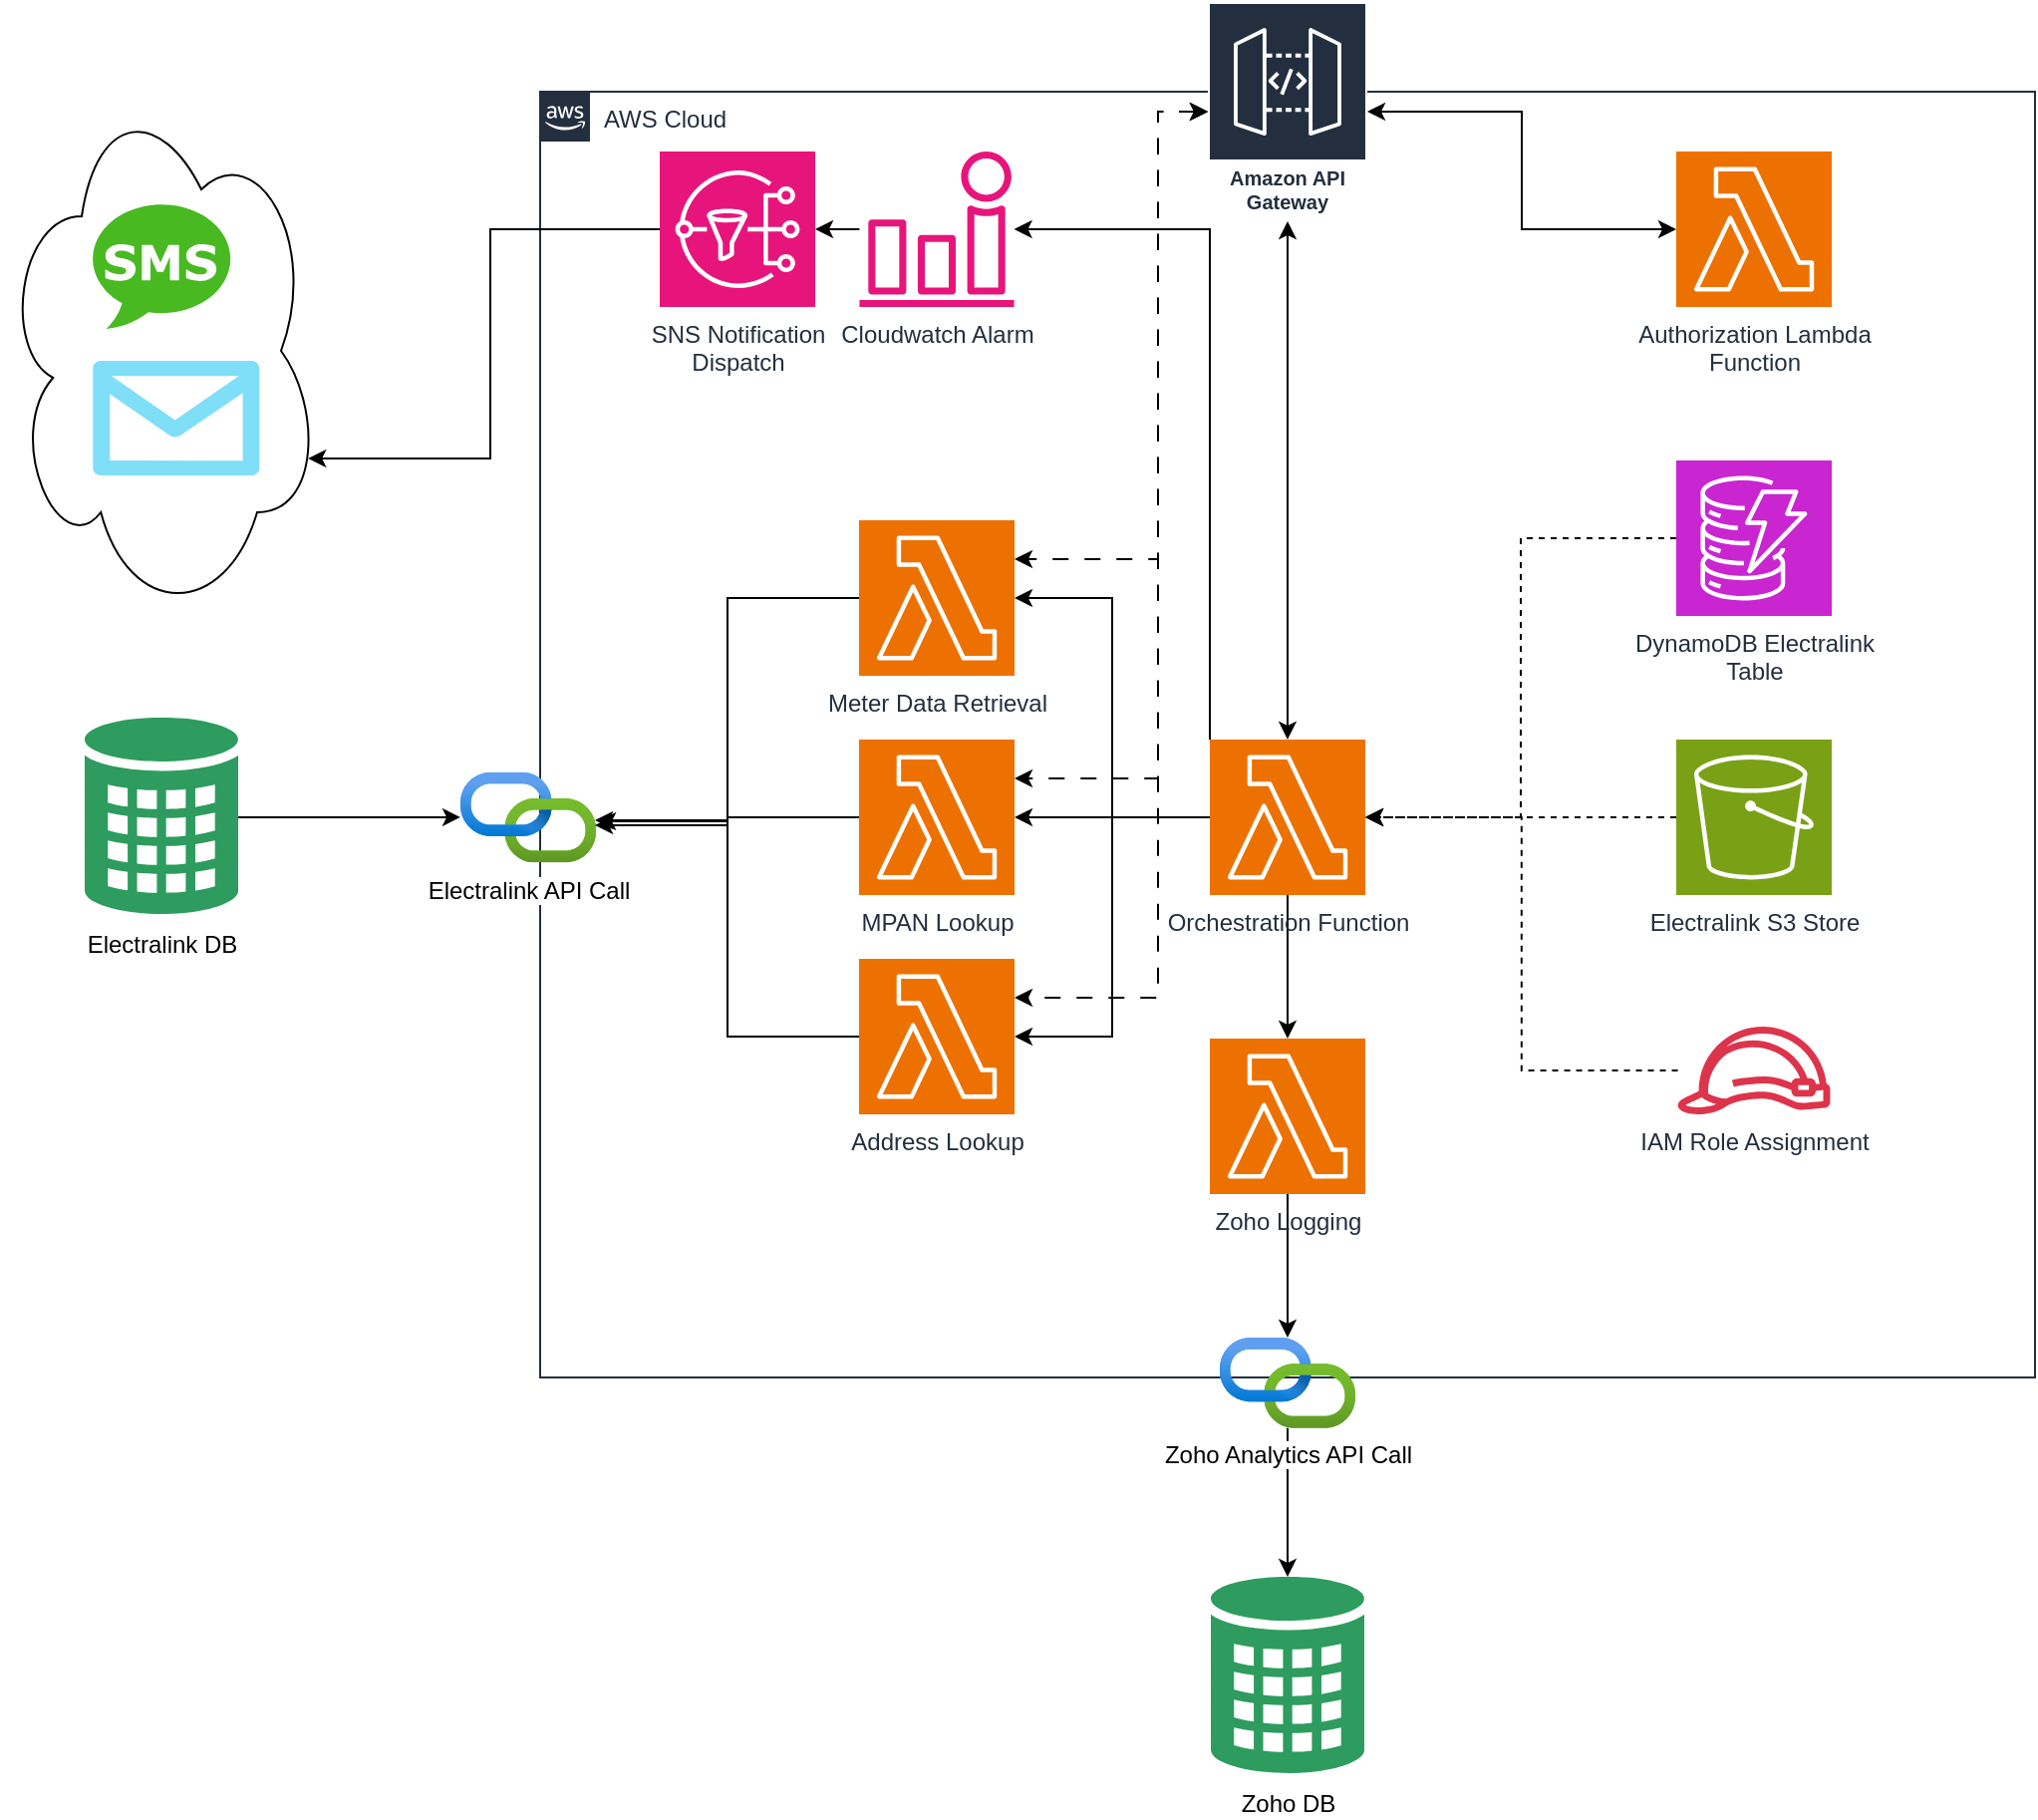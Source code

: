 <mxfile version="24.0.7" type="github">
  <diagram id="Ht1M8jgEwFfnCIfOTk4-" name="Page-1">
    <mxGraphModel dx="844" dy="2409" grid="1" gridSize="10" guides="1" tooltips="1" connect="1" arrows="1" fold="1" page="1" pageScale="1" pageWidth="1169" pageHeight="827" math="0" shadow="0">
      <root>
        <mxCell id="0" />
        <mxCell id="1" parent="0" />
        <mxCell id="vprCxGWxDhBr143Cb13M-6" value="Electralink DB" style="sketch=0;html=1;aspect=fixed;strokeColor=none;shadow=0;align=center;fillColor=#2D9C5E;verticalAlign=top;labelPosition=center;verticalLabelPosition=bottom;shape=mxgraph.gcp2.external_data_center" parent="1" vertex="1">
          <mxGeometry x="91.5" y="-1271" width="77" height="100" as="geometry" />
        </mxCell>
        <mxCell id="vprCxGWxDhBr143Cb13M-8" value="Zoho DB" style="sketch=0;html=1;aspect=fixed;strokeColor=none;shadow=0;align=center;fillColor=#2D9C5E;verticalAlign=top;labelPosition=center;verticalLabelPosition=bottom;shape=mxgraph.gcp2.external_data_center" parent="1" vertex="1">
          <mxGeometry x="656.5" y="-840" width="77" height="100" as="geometry" />
        </mxCell>
        <mxCell id="vprCxGWxDhBr143Cb13M-21" style="edgeStyle=orthogonalEdgeStyle;rounded=0;orthogonalLoop=1;jettySize=auto;html=1;" parent="1" source="vprCxGWxDhBr143Cb13M-9" target="vprCxGWxDhBr143Cb13M-8" edge="1">
          <mxGeometry relative="1" as="geometry" />
        </mxCell>
        <mxCell id="vprCxGWxDhBr143Cb13M-10" value="AWS Cloud" style="points=[[0,0],[0.25,0],[0.5,0],[0.75,0],[1,0],[1,0.25],[1,0.5],[1,0.75],[1,1],[0.75,1],[0.5,1],[0.25,1],[0,1],[0,0.75],[0,0.5],[0,0.25]];outlineConnect=0;gradientColor=none;html=1;whiteSpace=wrap;fontSize=12;fontStyle=0;container=0;pointerEvents=0;collapsible=0;recursiveResize=0;shape=mxgraph.aws4.group;grIcon=mxgraph.aws4.group_aws_cloud_alt;strokeColor=#232F3E;fillColor=none;verticalAlign=top;align=left;spacingLeft=30;fontColor=#232F3E;dashed=0;" parent="1" vertex="1">
          <mxGeometry x="320" y="-1585" width="750" height="645" as="geometry" />
        </mxCell>
        <mxCell id="vprCxGWxDhBr143Cb13M-19" style="edgeStyle=orthogonalEdgeStyle;rounded=0;orthogonalLoop=1;jettySize=auto;html=1;endArrow=none;endFill=0;startArrow=classic;startFill=1;" parent="1" source="vprCxGWxDhBr143Cb13M-7" target="vprCxGWxDhBr143Cb13M-6" edge="1">
          <mxGeometry relative="1" as="geometry" />
        </mxCell>
        <mxCell id="H6YpS96diYnmcuf0h5bm-19" style="edgeStyle=orthogonalEdgeStyle;rounded=0;orthogonalLoop=1;jettySize=auto;html=1;entryX=0.96;entryY=0.7;entryDx=0;entryDy=0;entryPerimeter=0;" parent="1" source="H6YpS96diYnmcuf0h5bm-9" target="H6YpS96diYnmcuf0h5bm-17" edge="1">
          <mxGeometry relative="1" as="geometry" />
        </mxCell>
        <mxCell id="vprCxGWxDhBr143Cb13M-9" value="Zoho Analytics API Call" style="image;aspect=fixed;html=1;points=[];align=center;fontSize=12;image=img/lib/azure2/devops/API_Connections.svg;" parent="1" vertex="1">
          <mxGeometry x="661" y="-960" width="68" height="45.32" as="geometry" />
        </mxCell>
        <mxCell id="LjyLm-vrqYKXXPzVkxiu-5" style="edgeStyle=orthogonalEdgeStyle;rounded=0;orthogonalLoop=1;jettySize=auto;html=1;startArrow=classic;startFill=1;endArrow=none;endFill=0;" parent="1" source="vprCxGWxDhBr143Cb13M-9" target="LjyLm-vrqYKXXPzVkxiu-3" edge="1">
          <mxGeometry relative="1" as="geometry" />
        </mxCell>
        <mxCell id="vprCxGWxDhBr143Cb13M-4" value="Authorization Lambda&lt;div&gt;Function&lt;/div&gt;" style="sketch=0;points=[[0,0,0],[0.25,0,0],[0.5,0,0],[0.75,0,0],[1,0,0],[0,1,0],[0.25,1,0],[0.5,1,0],[0.75,1,0],[1,1,0],[0,0.25,0],[0,0.5,0],[0,0.75,0],[1,0.25,0],[1,0.5,0],[1,0.75,0]];outlineConnect=0;fontColor=#232F3E;fillColor=#ED7100;strokeColor=#ffffff;dashed=0;verticalLabelPosition=bottom;verticalAlign=top;align=center;html=1;fontSize=12;fontStyle=0;aspect=fixed;shape=mxgraph.aws4.resourceIcon;resIcon=mxgraph.aws4.lambda;" parent="1" vertex="1">
          <mxGeometry x="890" y="-1555" width="78" height="78" as="geometry" />
        </mxCell>
        <mxCell id="LjyLm-vrqYKXXPzVkxiu-14" style="edgeStyle=orthogonalEdgeStyle;rounded=0;orthogonalLoop=1;jettySize=auto;html=1;" parent="1" source="vprCxGWxDhBr143Cb13M-11" target="LjyLm-vrqYKXXPzVkxiu-3" edge="1">
          <mxGeometry relative="1" as="geometry" />
        </mxCell>
        <mxCell id="vprCxGWxDhBr143Cb13M-11" value="Orchestration Function" style="sketch=0;points=[[0,0,0],[0.25,0,0],[0.5,0,0],[0.75,0,0],[1,0,0],[0,1,0],[0.25,1,0],[0.5,1,0],[0.75,1,0],[1,1,0],[0,0.25,0],[0,0.5,0],[0,0.75,0],[1,0.25,0],[1,0.5,0],[1,0.75,0]];outlineConnect=0;fontColor=#232F3E;fillColor=#ED7100;strokeColor=#ffffff;dashed=0;verticalLabelPosition=bottom;verticalAlign=top;align=center;html=1;fontSize=12;fontStyle=0;aspect=fixed;shape=mxgraph.aws4.resourceIcon;resIcon=mxgraph.aws4.lambda;gradientColor=none;" parent="1" vertex="1">
          <mxGeometry x="656" y="-1260" width="78" height="78" as="geometry" />
        </mxCell>
        <mxCell id="H6YpS96diYnmcuf0h5bm-13" value="" style="edgeStyle=orthogonalEdgeStyle;rounded=0;orthogonalLoop=1;jettySize=auto;html=1;" parent="1" source="H6YpS96diYnmcuf0h5bm-1" target="H6YpS96diYnmcuf0h5bm-9" edge="1">
          <mxGeometry relative="1" as="geometry" />
        </mxCell>
        <mxCell id="H6YpS96diYnmcuf0h5bm-1" value="Cloudwatch Alarm" style="sketch=0;outlineConnect=0;fontColor=#232F3E;gradientColor=none;fillColor=#E7157B;strokeColor=none;dashed=0;verticalLabelPosition=bottom;verticalAlign=top;align=center;html=1;fontSize=12;fontStyle=0;aspect=fixed;pointerEvents=1;shape=mxgraph.aws4.alarm;" parent="1" vertex="1">
          <mxGeometry x="480" y="-1555" width="78" height="78" as="geometry" />
        </mxCell>
        <mxCell id="H6YpS96diYnmcuf0h5bm-3" style="edgeStyle=orthogonalEdgeStyle;rounded=0;orthogonalLoop=1;jettySize=auto;html=1;entryX=0;entryY=0;entryDx=0;entryDy=0;entryPerimeter=0;startArrow=classic;startFill=1;endArrow=none;endFill=0;" parent="1" source="H6YpS96diYnmcuf0h5bm-1" target="vprCxGWxDhBr143Cb13M-11" edge="1">
          <mxGeometry relative="1" as="geometry" />
        </mxCell>
        <mxCell id="H6YpS96diYnmcuf0h5bm-9" value="SNS Notification&lt;div&gt;Dispatch&lt;/div&gt;" style="sketch=0;points=[[0,0,0],[0.25,0,0],[0.5,0,0],[0.75,0,0],[1,0,0],[0,1,0],[0.25,1,0],[0.5,1,0],[0.75,1,0],[1,1,0],[0,0.25,0],[0,0.5,0],[0,0.75,0],[1,0.25,0],[1,0.5,0],[1,0.75,0]];outlineConnect=0;fontColor=#232F3E;fillColor=#E7157B;strokeColor=#ffffff;dashed=0;verticalLabelPosition=bottom;verticalAlign=top;align=center;html=1;fontSize=12;fontStyle=0;aspect=fixed;shape=mxgraph.aws4.resourceIcon;resIcon=mxgraph.aws4.sns;" parent="1" vertex="1">
          <mxGeometry x="380" y="-1555" width="78" height="78" as="geometry" />
        </mxCell>
        <mxCell id="LjyLm-vrqYKXXPzVkxiu-1" value="MPAN Lookup" style="sketch=0;points=[[0,0,0],[0.25,0,0],[0.5,0,0],[0.75,0,0],[1,0,0],[0,1,0],[0.25,1,0],[0.5,1,0],[0.75,1,0],[1,1,0],[0,0.25,0],[0,0.5,0],[0,0.75,0],[1,0.25,0],[1,0.5,0],[1,0.75,0]];outlineConnect=0;fontColor=#232F3E;fillColor=#ED7100;strokeColor=#ffffff;dashed=0;verticalLabelPosition=bottom;verticalAlign=top;align=center;html=1;fontSize=12;fontStyle=0;aspect=fixed;shape=mxgraph.aws4.resourceIcon;resIcon=mxgraph.aws4.lambda;" parent="1" vertex="1">
          <mxGeometry x="480" y="-1260" width="78" height="78" as="geometry" />
        </mxCell>
        <mxCell id="LjyLm-vrqYKXXPzVkxiu-2" value="Address Lookup" style="sketch=0;points=[[0,0,0],[0.25,0,0],[0.5,0,0],[0.75,0,0],[1,0,0],[0,1,0],[0.25,1,0],[0.5,1,0],[0.75,1,0],[1,1,0],[0,0.25,0],[0,0.5,0],[0,0.75,0],[1,0.25,0],[1,0.5,0],[1,0.75,0]];outlineConnect=0;fontColor=#232F3E;fillColor=#ED7100;strokeColor=#ffffff;dashed=0;verticalLabelPosition=bottom;verticalAlign=top;align=center;html=1;fontSize=12;fontStyle=0;aspect=fixed;shape=mxgraph.aws4.resourceIcon;resIcon=mxgraph.aws4.lambda;" parent="1" vertex="1">
          <mxGeometry x="480" y="-1150" width="78" height="78" as="geometry" />
        </mxCell>
        <mxCell id="LjyLm-vrqYKXXPzVkxiu-3" value="Zoho Logging" style="sketch=0;points=[[0,0,0],[0.25,0,0],[0.5,0,0],[0.75,0,0],[1,0,0],[0,1,0],[0.25,1,0],[0.5,1,0],[0.75,1,0],[1,1,0],[0,0.25,0],[0,0.5,0],[0,0.75,0],[1,0.25,0],[1,0.5,0],[1,0.75,0]];outlineConnect=0;fontColor=#232F3E;fillColor=#ED7100;strokeColor=#ffffff;dashed=0;verticalLabelPosition=bottom;verticalAlign=top;align=center;html=1;fontSize=12;fontStyle=0;aspect=fixed;shape=mxgraph.aws4.resourceIcon;resIcon=mxgraph.aws4.lambda;" parent="1" vertex="1">
          <mxGeometry x="656" y="-1110" width="78" height="78" as="geometry" />
        </mxCell>
        <mxCell id="LjyLm-vrqYKXXPzVkxiu-4" value="Meter Data Retrieval" style="sketch=0;points=[[0,0,0],[0.25,0,0],[0.5,0,0],[0.75,0,0],[1,0,0],[0,1,0],[0.25,1,0],[0.5,1,0],[0.75,1,0],[1,1,0],[0,0.25,0],[0,0.5,0],[0,0.75,0],[1,0.25,0],[1,0.5,0],[1,0.75,0]];outlineConnect=0;fontColor=#232F3E;fillColor=#ED7100;strokeColor=#ffffff;dashed=0;verticalLabelPosition=bottom;verticalAlign=top;align=center;html=1;fontSize=12;fontStyle=0;aspect=fixed;shape=mxgraph.aws4.resourceIcon;resIcon=mxgraph.aws4.lambda;" parent="1" vertex="1">
          <mxGeometry x="480" y="-1370" width="78" height="78" as="geometry" />
        </mxCell>
        <mxCell id="vprCxGWxDhBr143Cb13M-3" value="Amazon API Gateway" style="sketch=0;outlineConnect=0;fontColor=#232F3E;gradientColor=none;strokeColor=#ffffff;fillColor=#232F3E;dashed=0;verticalLabelPosition=middle;verticalAlign=bottom;align=center;html=1;whiteSpace=wrap;fontSize=10;fontStyle=1;spacing=3;shape=mxgraph.aws4.productIcon;prIcon=mxgraph.aws4.api_gateway;" parent="1" vertex="1">
          <mxGeometry x="655" y="-1630" width="80" height="110" as="geometry" />
        </mxCell>
        <mxCell id="vprCxGWxDhBr143Cb13M-12" value="" style="edgeStyle=orthogonalEdgeStyle;rounded=0;orthogonalLoop=1;jettySize=auto;html=1;startArrow=classic;startFill=1;" parent="1" source="vprCxGWxDhBr143Cb13M-3" target="vprCxGWxDhBr143Cb13M-11" edge="1">
          <mxGeometry relative="1" as="geometry" />
        </mxCell>
        <mxCell id="vprCxGWxDhBr143Cb13M-14" value="" style="edgeStyle=orthogonalEdgeStyle;rounded=0;orthogonalLoop=1;jettySize=auto;html=1;startArrow=classic;startFill=1;" parent="1" source="vprCxGWxDhBr143Cb13M-3" target="vprCxGWxDhBr143Cb13M-4" edge="1">
          <mxGeometry relative="1" as="geometry" />
        </mxCell>
        <mxCell id="LjyLm-vrqYKXXPzVkxiu-11" style="edgeStyle=orthogonalEdgeStyle;rounded=0;orthogonalLoop=1;jettySize=auto;html=1;entryX=1;entryY=0.5;entryDx=0;entryDy=0;entryPerimeter=0;" parent="1" source="vprCxGWxDhBr143Cb13M-11" target="LjyLm-vrqYKXXPzVkxiu-4" edge="1">
          <mxGeometry relative="1" as="geometry" />
        </mxCell>
        <mxCell id="LjyLm-vrqYKXXPzVkxiu-12" style="edgeStyle=orthogonalEdgeStyle;rounded=0;orthogonalLoop=1;jettySize=auto;html=1;entryX=1;entryY=0.5;entryDx=0;entryDy=0;entryPerimeter=0;" parent="1" source="vprCxGWxDhBr143Cb13M-11" target="LjyLm-vrqYKXXPzVkxiu-1" edge="1">
          <mxGeometry relative="1" as="geometry" />
        </mxCell>
        <mxCell id="LjyLm-vrqYKXXPzVkxiu-13" style="edgeStyle=orthogonalEdgeStyle;rounded=0;orthogonalLoop=1;jettySize=auto;html=1;entryX=1;entryY=0.5;entryDx=0;entryDy=0;entryPerimeter=0;" parent="1" source="vprCxGWxDhBr143Cb13M-11" target="LjyLm-vrqYKXXPzVkxiu-2" edge="1">
          <mxGeometry relative="1" as="geometry" />
        </mxCell>
        <mxCell id="H6YpS96diYnmcuf0h5bm-4" value="IAM Role Assignment" style="sketch=0;outlineConnect=0;fontColor=#232F3E;gradientColor=none;fillColor=#DD344C;strokeColor=none;dashed=0;verticalLabelPosition=bottom;verticalAlign=top;align=center;html=1;fontSize=12;fontStyle=0;aspect=fixed;pointerEvents=1;shape=mxgraph.aws4.role;" parent="1" vertex="1">
          <mxGeometry x="890" y="-1116" width="78" height="44" as="geometry" />
        </mxCell>
        <mxCell id="vprCxGWxDhBr143Cb13M-22" value="Electralink S3 Store" style="sketch=0;points=[[0,0,0],[0.25,0,0],[0.5,0,0],[0.75,0,0],[1,0,0],[0,1,0],[0.25,1,0],[0.5,1,0],[0.75,1,0],[1,1,0],[0,0.25,0],[0,0.5,0],[0,0.75,0],[1,0.25,0],[1,0.5,0],[1,0.75,0]];outlineConnect=0;fontColor=#232F3E;fillColor=#7AA116;strokeColor=#ffffff;dashed=0;verticalLabelPosition=bottom;verticalAlign=top;align=center;html=1;fontSize=12;fontStyle=0;aspect=fixed;shape=mxgraph.aws4.resourceIcon;resIcon=mxgraph.aws4.s3;" parent="1" vertex="1">
          <mxGeometry x="890" y="-1260" width="78" height="78" as="geometry" />
        </mxCell>
        <mxCell id="vprCxGWxDhBr143Cb13M-5" value="DynamoDB Electralink&lt;div&gt;Table&lt;/div&gt;" style="sketch=0;points=[[0,0,0],[0.25,0,0],[0.5,0,0],[0.75,0,0],[1,0,0],[0,1,0],[0.25,1,0],[0.5,1,0],[0.75,1,0],[1,1,0],[0,0.25,0],[0,0.5,0],[0,0.75,0],[1,0.25,0],[1,0.5,0],[1,0.75,0]];outlineConnect=0;fontColor=#232F3E;fillColor=#C925D1;strokeColor=#ffffff;dashed=0;verticalLabelPosition=bottom;verticalAlign=top;align=center;html=1;fontSize=12;fontStyle=0;aspect=fixed;shape=mxgraph.aws4.resourceIcon;resIcon=mxgraph.aws4.dynamodb;" parent="1" vertex="1">
          <mxGeometry x="890" y="-1400" width="78" height="78" as="geometry" />
        </mxCell>
        <mxCell id="vprCxGWxDhBr143Cb13M-7" value="Electralink API Call" style="image;aspect=fixed;html=1;points=[];align=center;fontSize=12;image=img/lib/azure2/devops/API_Connections.svg;" parent="1" vertex="1">
          <mxGeometry x="280" y="-1243.66" width="68" height="45.32" as="geometry" />
        </mxCell>
        <mxCell id="LjyLm-vrqYKXXPzVkxiu-6" style="edgeStyle=orthogonalEdgeStyle;rounded=0;orthogonalLoop=1;jettySize=auto;html=1;entryX=1.015;entryY=0.544;entryDx=0;entryDy=0;entryPerimeter=0;" parent="1" source="LjyLm-vrqYKXXPzVkxiu-4" target="vprCxGWxDhBr143Cb13M-7" edge="1">
          <mxGeometry relative="1" as="geometry" />
        </mxCell>
        <mxCell id="LjyLm-vrqYKXXPzVkxiu-9" style="edgeStyle=orthogonalEdgeStyle;rounded=0;orthogonalLoop=1;jettySize=auto;html=1;entryX=0.993;entryY=0.588;entryDx=0;entryDy=0;entryPerimeter=0;" parent="1" source="LjyLm-vrqYKXXPzVkxiu-1" target="vprCxGWxDhBr143Cb13M-7" edge="1">
          <mxGeometry relative="1" as="geometry" />
        </mxCell>
        <mxCell id="LjyLm-vrqYKXXPzVkxiu-10" style="edgeStyle=orthogonalEdgeStyle;rounded=0;orthogonalLoop=1;jettySize=auto;html=1;entryX=0.993;entryY=0.533;entryDx=0;entryDy=0;entryPerimeter=0;" parent="1" source="LjyLm-vrqYKXXPzVkxiu-2" target="vprCxGWxDhBr143Cb13M-7" edge="1">
          <mxGeometry relative="1" as="geometry" />
        </mxCell>
        <mxCell id="LjyLm-vrqYKXXPzVkxiu-15" style="edgeStyle=orthogonalEdgeStyle;rounded=0;orthogonalLoop=1;jettySize=auto;html=1;entryX=1;entryY=0.5;entryDx=0;entryDy=0;entryPerimeter=0;dashed=1;" parent="1" source="vprCxGWxDhBr143Cb13M-5" target="vprCxGWxDhBr143Cb13M-11" edge="1">
          <mxGeometry relative="1" as="geometry" />
        </mxCell>
        <mxCell id="LjyLm-vrqYKXXPzVkxiu-16" style="edgeStyle=orthogonalEdgeStyle;rounded=0;orthogonalLoop=1;jettySize=auto;html=1;entryX=1;entryY=0.5;entryDx=0;entryDy=0;entryPerimeter=0;dashed=1;" parent="1" source="vprCxGWxDhBr143Cb13M-22" target="vprCxGWxDhBr143Cb13M-11" edge="1">
          <mxGeometry relative="1" as="geometry" />
        </mxCell>
        <mxCell id="LjyLm-vrqYKXXPzVkxiu-17" style="edgeStyle=orthogonalEdgeStyle;rounded=0;orthogonalLoop=1;jettySize=auto;html=1;entryX=1;entryY=0.5;entryDx=0;entryDy=0;entryPerimeter=0;dashed=1;" parent="1" source="H6YpS96diYnmcuf0h5bm-4" target="vprCxGWxDhBr143Cb13M-11" edge="1">
          <mxGeometry relative="1" as="geometry" />
        </mxCell>
        <mxCell id="LjyLm-vrqYKXXPzVkxiu-18" value="" style="group" parent="1" vertex="1" connectable="0">
          <mxGeometry x="50" y="-1590" width="160" height="270" as="geometry" />
        </mxCell>
        <mxCell id="H6YpS96diYnmcuf0h5bm-17" value="" style="ellipse;shape=cloud;whiteSpace=wrap;html=1;movable=1;resizable=1;rotatable=1;deletable=1;editable=1;locked=0;connectable=1;" parent="LjyLm-vrqYKXXPzVkxiu-18" vertex="1">
          <mxGeometry width="160" height="270" as="geometry" />
        </mxCell>
        <mxCell id="H6YpS96diYnmcuf0h5bm-14" value="" style="dashed=0;outlineConnect=0;html=1;align=center;labelPosition=center;verticalLabelPosition=bottom;verticalAlign=top;shape=mxgraph.weblogos.sms;fillColor=#48B921;strokeColor=none;movable=1;resizable=1;rotatable=1;deletable=1;editable=1;locked=0;connectable=1;" parent="LjyLm-vrqYKXXPzVkxiu-18" vertex="1">
          <mxGeometry x="45.4" y="60" width="69.2" height="64" as="geometry" />
        </mxCell>
        <mxCell id="H6YpS96diYnmcuf0h5bm-16" value="" style="verticalLabelPosition=bottom;html=1;verticalAlign=top;align=center;strokeColor=none;fillColor=#00BEF2;shape=mxgraph.azure.message;pointerEvents=1;movable=1;resizable=1;rotatable=1;deletable=1;editable=1;locked=0;connectable=1;" parent="LjyLm-vrqYKXXPzVkxiu-18" vertex="1">
          <mxGeometry x="45.4" y="140" width="84" height="57.5" as="geometry" />
        </mxCell>
        <mxCell id="rFwL6j3Ajk4qcMYJ6Uj9-1" style="edgeStyle=orthogonalEdgeStyle;rounded=0;orthogonalLoop=1;jettySize=auto;html=1;entryX=1;entryY=0.25;entryDx=0;entryDy=0;entryPerimeter=0;dashed=1;dashPattern=8 8;startArrow=classic;startFill=1;" edge="1" parent="1" source="vprCxGWxDhBr143Cb13M-3" target="LjyLm-vrqYKXXPzVkxiu-4">
          <mxGeometry relative="1" as="geometry">
            <Array as="points">
              <mxPoint x="630" y="-1575" />
              <mxPoint x="630" y="-1350" />
            </Array>
          </mxGeometry>
        </mxCell>
        <mxCell id="rFwL6j3Ajk4qcMYJ6Uj9-2" style="edgeStyle=orthogonalEdgeStyle;rounded=0;orthogonalLoop=1;jettySize=auto;html=1;entryX=1;entryY=0.25;entryDx=0;entryDy=0;entryPerimeter=0;dashed=1;dashPattern=8 8;startArrow=classic;startFill=1;" edge="1" parent="1" source="vprCxGWxDhBr143Cb13M-3" target="LjyLm-vrqYKXXPzVkxiu-1">
          <mxGeometry relative="1" as="geometry">
            <Array as="points">
              <mxPoint x="630" y="-1575" />
              <mxPoint x="630" y="-1240" />
            </Array>
          </mxGeometry>
        </mxCell>
        <mxCell id="rFwL6j3Ajk4qcMYJ6Uj9-3" style="edgeStyle=orthogonalEdgeStyle;rounded=0;orthogonalLoop=1;jettySize=auto;html=1;entryX=1;entryY=0.25;entryDx=0;entryDy=0;entryPerimeter=0;dashed=1;dashPattern=8 8;startArrow=classic;startFill=1;" edge="1" parent="1" source="vprCxGWxDhBr143Cb13M-3" target="LjyLm-vrqYKXXPzVkxiu-2">
          <mxGeometry relative="1" as="geometry">
            <Array as="points">
              <mxPoint x="630" y="-1575" />
              <mxPoint x="630" y="-1130" />
            </Array>
          </mxGeometry>
        </mxCell>
      </root>
    </mxGraphModel>
  </diagram>
</mxfile>

